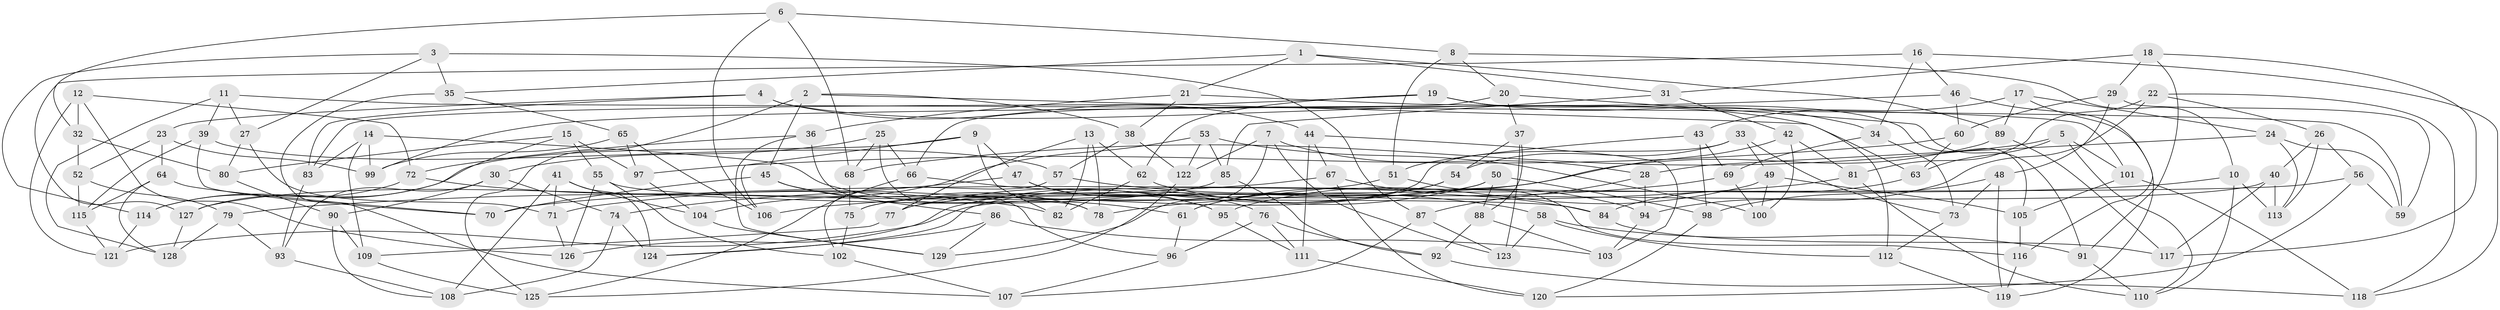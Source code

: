 // Generated by graph-tools (version 1.1) at 2025/11/02/27/25 16:11:49]
// undirected, 129 vertices, 258 edges
graph export_dot {
graph [start="1"]
  node [color=gray90,style=filled];
  1;
  2;
  3;
  4;
  5;
  6;
  7;
  8;
  9;
  10;
  11;
  12;
  13;
  14;
  15;
  16;
  17;
  18;
  19;
  20;
  21;
  22;
  23;
  24;
  25;
  26;
  27;
  28;
  29;
  30;
  31;
  32;
  33;
  34;
  35;
  36;
  37;
  38;
  39;
  40;
  41;
  42;
  43;
  44;
  45;
  46;
  47;
  48;
  49;
  50;
  51;
  52;
  53;
  54;
  55;
  56;
  57;
  58;
  59;
  60;
  61;
  62;
  63;
  64;
  65;
  66;
  67;
  68;
  69;
  70;
  71;
  72;
  73;
  74;
  75;
  76;
  77;
  78;
  79;
  80;
  81;
  82;
  83;
  84;
  85;
  86;
  87;
  88;
  89;
  90;
  91;
  92;
  93;
  94;
  95;
  96;
  97;
  98;
  99;
  100;
  101;
  102;
  103;
  104;
  105;
  106;
  107;
  108;
  109;
  110;
  111;
  112;
  113;
  114;
  115;
  116;
  117;
  118;
  119;
  120;
  121;
  122;
  123;
  124;
  125;
  126;
  127;
  128;
  129;
  1 -- 35;
  1 -- 89;
  1 -- 21;
  1 -- 31;
  2 -- 112;
  2 -- 38;
  2 -- 125;
  2 -- 45;
  3 -- 35;
  3 -- 114;
  3 -- 27;
  3 -- 87;
  4 -- 44;
  4 -- 83;
  4 -- 23;
  4 -- 63;
  5 -- 63;
  5 -- 101;
  5 -- 110;
  5 -- 68;
  6 -- 8;
  6 -- 32;
  6 -- 106;
  6 -- 68;
  7 -- 123;
  7 -- 122;
  7 -- 129;
  7 -- 28;
  8 -- 20;
  8 -- 10;
  8 -- 51;
  9 -- 106;
  9 -- 47;
  9 -- 82;
  9 -- 114;
  10 -- 70;
  10 -- 110;
  10 -- 113;
  11 -- 39;
  11 -- 128;
  11 -- 27;
  11 -- 59;
  12 -- 72;
  12 -- 121;
  12 -- 126;
  12 -- 32;
  13 -- 78;
  13 -- 82;
  13 -- 62;
  13 -- 77;
  14 -- 109;
  14 -- 99;
  14 -- 61;
  14 -- 83;
  15 -- 55;
  15 -- 97;
  15 -- 127;
  15 -- 80;
  16 -- 34;
  16 -- 127;
  16 -- 46;
  16 -- 118;
  17 -- 116;
  17 -- 43;
  17 -- 24;
  17 -- 89;
  18 -- 91;
  18 -- 117;
  18 -- 31;
  18 -- 29;
  19 -- 83;
  19 -- 62;
  19 -- 105;
  19 -- 34;
  20 -- 66;
  20 -- 37;
  20 -- 91;
  21 -- 101;
  21 -- 36;
  21 -- 38;
  22 -- 81;
  22 -- 94;
  22 -- 118;
  22 -- 26;
  23 -- 99;
  23 -- 64;
  23 -- 52;
  24 -- 28;
  24 -- 113;
  24 -- 59;
  25 -- 30;
  25 -- 66;
  25 -- 68;
  25 -- 96;
  26 -- 40;
  26 -- 56;
  26 -- 113;
  27 -- 80;
  27 -- 71;
  28 -- 94;
  28 -- 87;
  29 -- 48;
  29 -- 59;
  29 -- 60;
  30 -- 93;
  30 -- 74;
  30 -- 90;
  31 -- 42;
  31 -- 85;
  32 -- 52;
  32 -- 80;
  33 -- 54;
  33 -- 73;
  33 -- 75;
  33 -- 49;
  34 -- 73;
  34 -- 69;
  35 -- 65;
  35 -- 107;
  36 -- 78;
  36 -- 72;
  36 -- 129;
  37 -- 88;
  37 -- 54;
  37 -- 123;
  38 -- 57;
  38 -- 122;
  39 -- 57;
  39 -- 70;
  39 -- 115;
  40 -- 113;
  40 -- 117;
  40 -- 77;
  41 -- 104;
  41 -- 71;
  41 -- 124;
  41 -- 108;
  42 -- 100;
  42 -- 81;
  42 -- 61;
  43 -- 98;
  43 -- 69;
  43 -- 51;
  44 -- 67;
  44 -- 103;
  44 -- 111;
  45 -- 86;
  45 -- 78;
  45 -- 70;
  46 -- 60;
  46 -- 119;
  46 -- 99;
  47 -- 76;
  47 -- 95;
  47 -- 74;
  48 -- 73;
  48 -- 119;
  48 -- 98;
  49 -- 105;
  49 -- 95;
  49 -- 100;
  50 -- 126;
  50 -- 98;
  50 -- 75;
  50 -- 88;
  51 -- 71;
  51 -- 116;
  52 -- 115;
  52 -- 79;
  53 -- 85;
  53 -- 100;
  53 -- 122;
  53 -- 104;
  54 -- 77;
  54 -- 61;
  55 -- 84;
  55 -- 102;
  55 -- 126;
  56 -- 59;
  56 -- 121;
  56 -- 120;
  57 -- 102;
  57 -- 58;
  58 -- 112;
  58 -- 91;
  58 -- 123;
  60 -- 63;
  60 -- 97;
  61 -- 96;
  62 -- 82;
  62 -- 94;
  63 -- 84;
  64 -- 115;
  64 -- 70;
  64 -- 128;
  65 -- 97;
  65 -- 106;
  65 -- 99;
  66 -- 95;
  66 -- 125;
  67 -- 84;
  67 -- 120;
  67 -- 79;
  68 -- 75;
  69 -- 78;
  69 -- 100;
  71 -- 126;
  72 -- 114;
  72 -- 82;
  73 -- 112;
  74 -- 108;
  74 -- 124;
  75 -- 102;
  76 -- 111;
  76 -- 92;
  76 -- 96;
  77 -- 109;
  79 -- 128;
  79 -- 93;
  80 -- 90;
  81 -- 110;
  81 -- 106;
  83 -- 93;
  84 -- 117;
  85 -- 127;
  85 -- 92;
  86 -- 103;
  86 -- 124;
  86 -- 129;
  87 -- 123;
  87 -- 107;
  88 -- 92;
  88 -- 103;
  89 -- 117;
  89 -- 124;
  90 -- 108;
  90 -- 109;
  91 -- 110;
  92 -- 118;
  93 -- 108;
  94 -- 103;
  95 -- 111;
  96 -- 107;
  97 -- 104;
  98 -- 120;
  101 -- 105;
  101 -- 118;
  102 -- 107;
  104 -- 129;
  105 -- 116;
  109 -- 125;
  111 -- 120;
  112 -- 119;
  114 -- 121;
  115 -- 121;
  116 -- 119;
  122 -- 125;
  127 -- 128;
}
